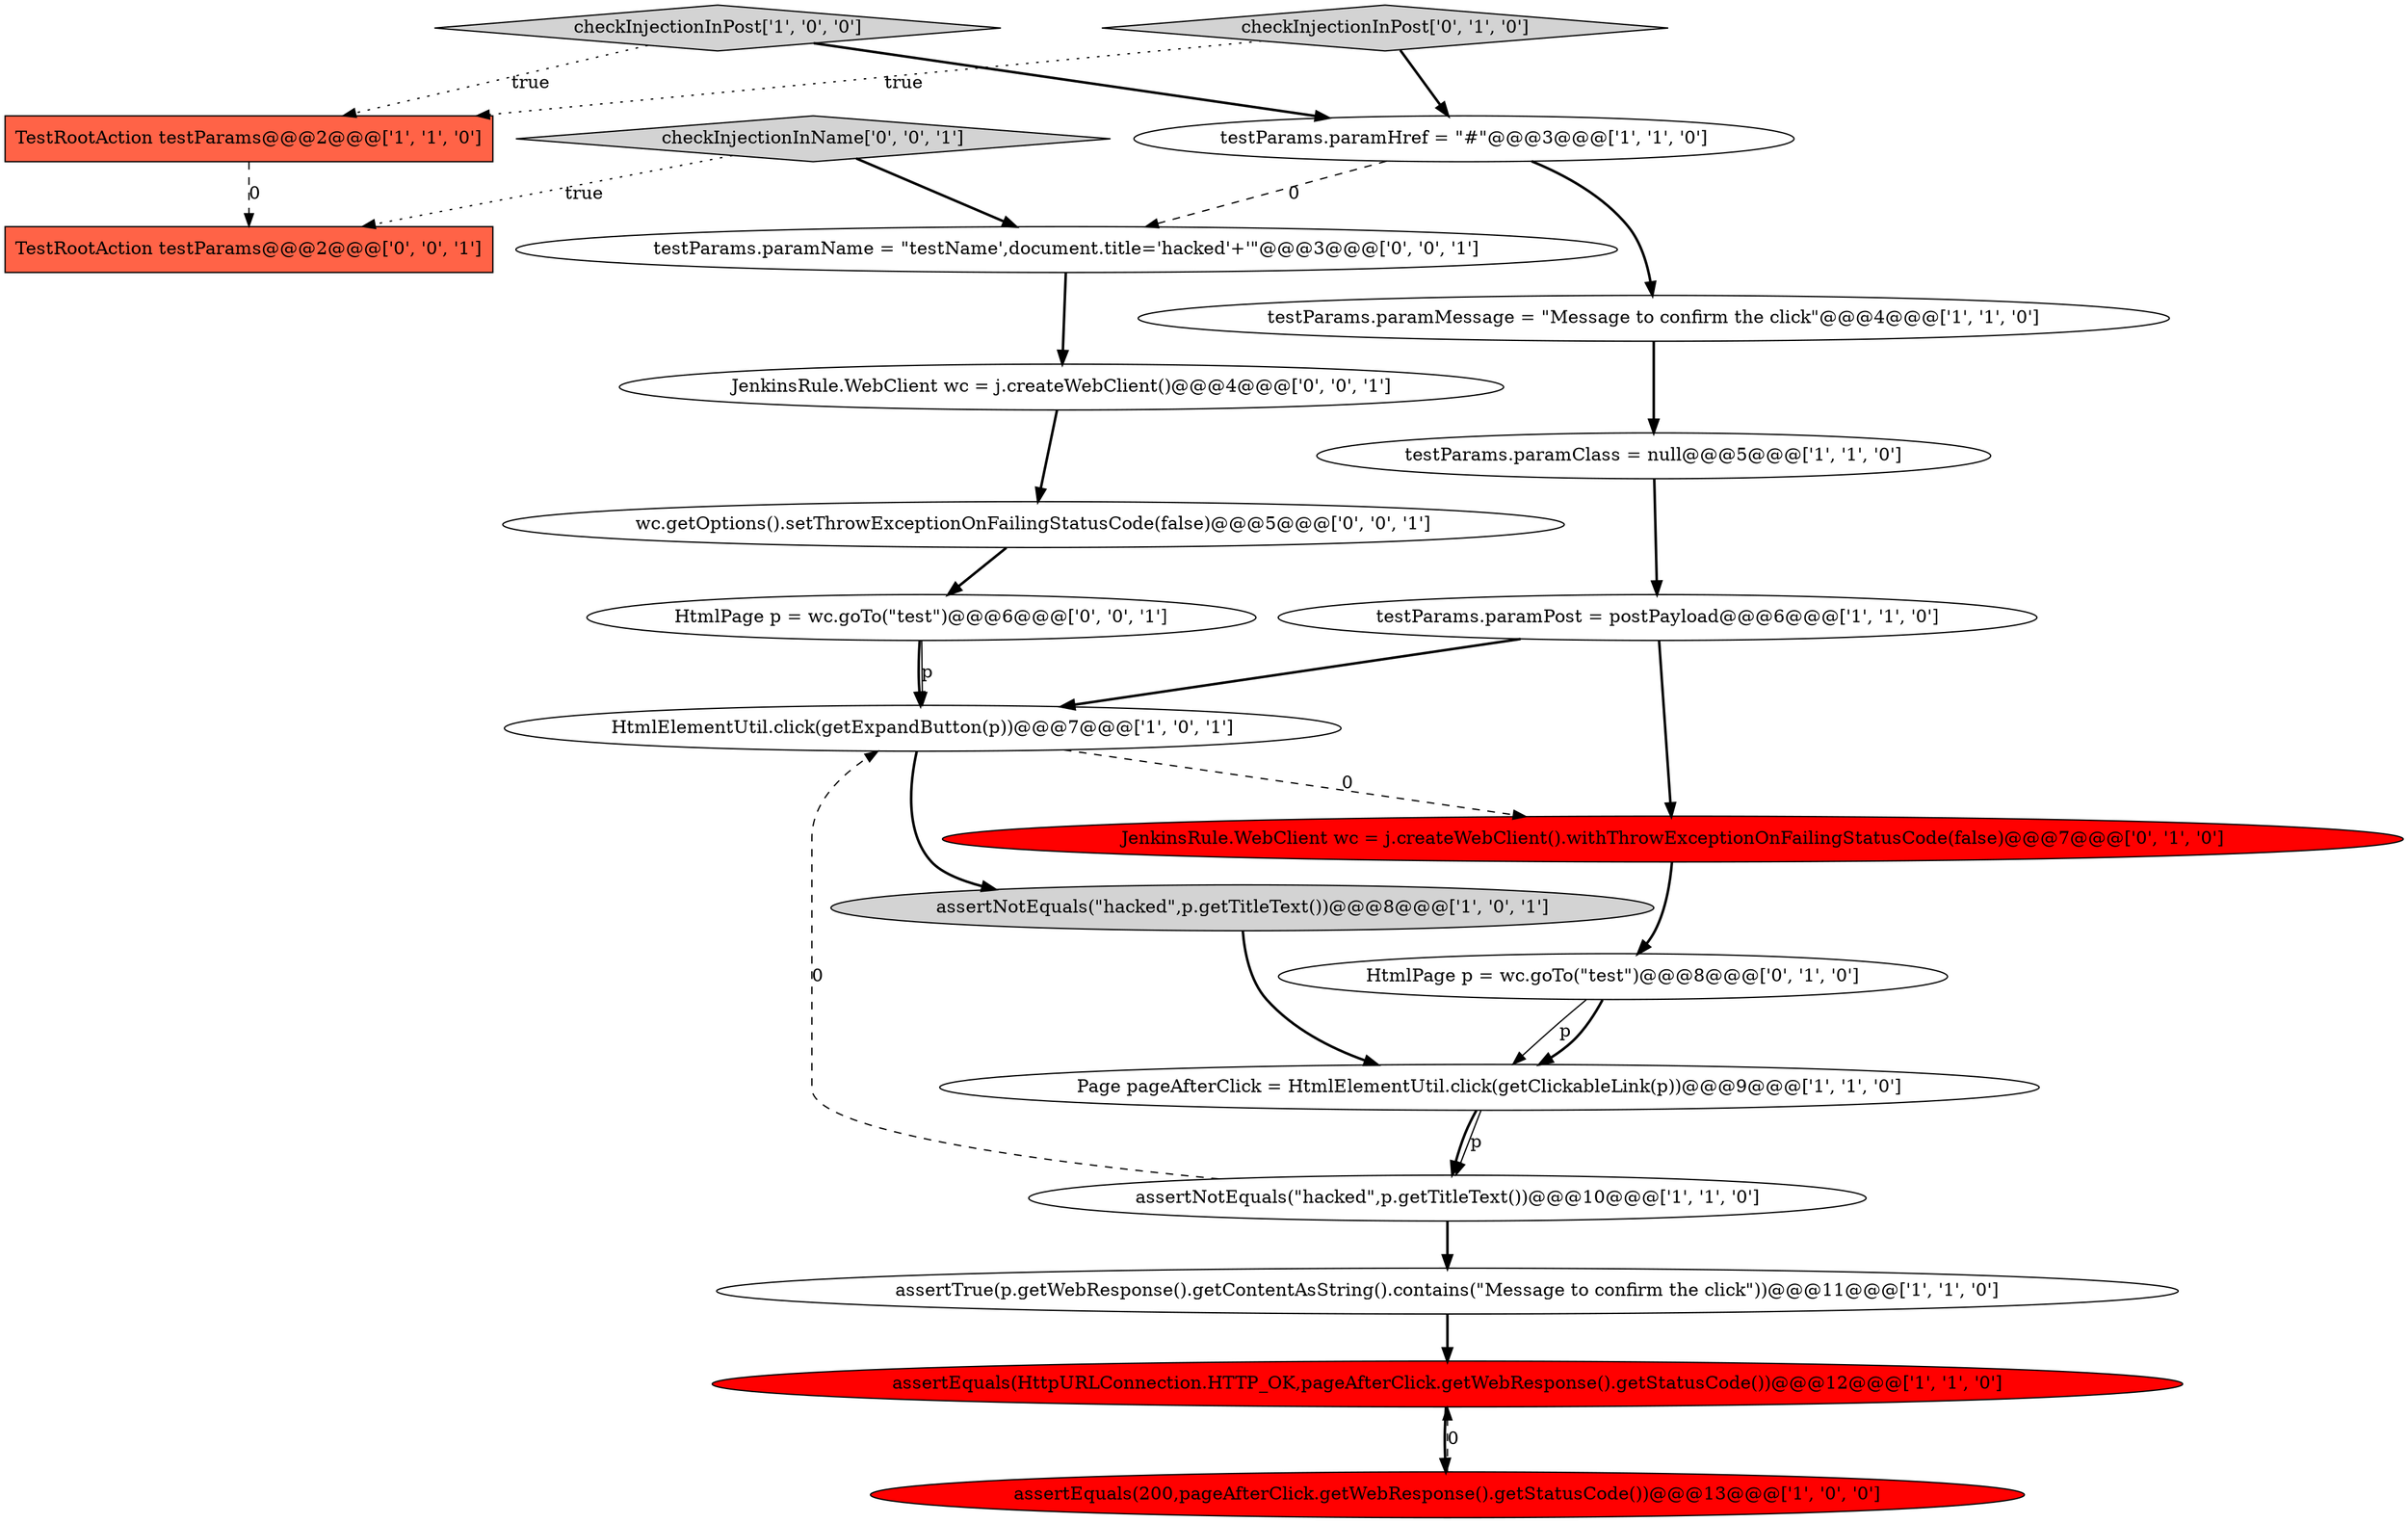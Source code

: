 digraph {
20 [style = filled, label = "wc.getOptions().setThrowExceptionOnFailingStatusCode(false)@@@5@@@['0', '0', '1']", fillcolor = white, shape = ellipse image = "AAA0AAABBB3BBB"];
11 [style = filled, label = "testParams.paramClass = null@@@5@@@['1', '1', '0']", fillcolor = white, shape = ellipse image = "AAA0AAABBB1BBB"];
5 [style = filled, label = "testParams.paramMessage = \"Message to confirm the click\"@@@4@@@['1', '1', '0']", fillcolor = white, shape = ellipse image = "AAA0AAABBB1BBB"];
9 [style = filled, label = "assertNotEquals(\"hacked\",p.getTitleText())@@@8@@@['1', '0', '1']", fillcolor = lightgray, shape = ellipse image = "AAA0AAABBB1BBB"];
3 [style = filled, label = "HtmlElementUtil.click(getExpandButton(p))@@@7@@@['1', '0', '1']", fillcolor = white, shape = ellipse image = "AAA0AAABBB1BBB"];
8 [style = filled, label = "assertEquals(200,pageAfterClick.getWebResponse().getStatusCode())@@@13@@@['1', '0', '0']", fillcolor = red, shape = ellipse image = "AAA1AAABBB1BBB"];
15 [style = filled, label = "HtmlPage p = wc.goTo(\"test\")@@@8@@@['0', '1', '0']", fillcolor = white, shape = ellipse image = "AAA0AAABBB2BBB"];
0 [style = filled, label = "assertEquals(HttpURLConnection.HTTP_OK,pageAfterClick.getWebResponse().getStatusCode())@@@12@@@['1', '1', '0']", fillcolor = red, shape = ellipse image = "AAA1AAABBB1BBB"];
19 [style = filled, label = "TestRootAction testParams@@@2@@@['0', '0', '1']", fillcolor = tomato, shape = box image = "AAA0AAABBB3BBB"];
7 [style = filled, label = "checkInjectionInPost['1', '0', '0']", fillcolor = lightgray, shape = diamond image = "AAA0AAABBB1BBB"];
13 [style = filled, label = "checkInjectionInPost['0', '1', '0']", fillcolor = lightgray, shape = diamond image = "AAA0AAABBB2BBB"];
12 [style = filled, label = "TestRootAction testParams@@@2@@@['1', '1', '0']", fillcolor = tomato, shape = box image = "AAA0AAABBB1BBB"];
16 [style = filled, label = "testParams.paramName = \"testName',document.title='hacked'+'\"@@@3@@@['0', '0', '1']", fillcolor = white, shape = ellipse image = "AAA0AAABBB3BBB"];
17 [style = filled, label = "checkInjectionInName['0', '0', '1']", fillcolor = lightgray, shape = diamond image = "AAA0AAABBB3BBB"];
21 [style = filled, label = "HtmlPage p = wc.goTo(\"test\")@@@6@@@['0', '0', '1']", fillcolor = white, shape = ellipse image = "AAA0AAABBB3BBB"];
14 [style = filled, label = "JenkinsRule.WebClient wc = j.createWebClient().withThrowExceptionOnFailingStatusCode(false)@@@7@@@['0', '1', '0']", fillcolor = red, shape = ellipse image = "AAA1AAABBB2BBB"];
1 [style = filled, label = "Page pageAfterClick = HtmlElementUtil.click(getClickableLink(p))@@@9@@@['1', '1', '0']", fillcolor = white, shape = ellipse image = "AAA0AAABBB1BBB"];
4 [style = filled, label = "testParams.paramPost = postPayload@@@6@@@['1', '1', '0']", fillcolor = white, shape = ellipse image = "AAA0AAABBB1BBB"];
2 [style = filled, label = "testParams.paramHref = \"#\"@@@3@@@['1', '1', '0']", fillcolor = white, shape = ellipse image = "AAA0AAABBB1BBB"];
10 [style = filled, label = "assertNotEquals(\"hacked\",p.getTitleText())@@@10@@@['1', '1', '0']", fillcolor = white, shape = ellipse image = "AAA0AAABBB1BBB"];
18 [style = filled, label = "JenkinsRule.WebClient wc = j.createWebClient()@@@4@@@['0', '0', '1']", fillcolor = white, shape = ellipse image = "AAA0AAABBB3BBB"];
6 [style = filled, label = "assertTrue(p.getWebResponse().getContentAsString().contains(\"Message to confirm the click\"))@@@11@@@['1', '1', '0']", fillcolor = white, shape = ellipse image = "AAA0AAABBB1BBB"];
4->3 [style = bold, label=""];
15->1 [style = solid, label="p"];
4->14 [style = bold, label=""];
2->5 [style = bold, label=""];
16->18 [style = bold, label=""];
13->12 [style = dotted, label="true"];
10->3 [style = dashed, label="0"];
11->4 [style = bold, label=""];
6->0 [style = bold, label=""];
21->3 [style = solid, label="p"];
8->0 [style = dashed, label="0"];
10->6 [style = bold, label=""];
7->12 [style = dotted, label="true"];
20->21 [style = bold, label=""];
3->9 [style = bold, label=""];
18->20 [style = bold, label=""];
12->19 [style = dashed, label="0"];
7->2 [style = bold, label=""];
2->16 [style = dashed, label="0"];
0->8 [style = bold, label=""];
17->19 [style = dotted, label="true"];
14->15 [style = bold, label=""];
5->11 [style = bold, label=""];
3->14 [style = dashed, label="0"];
9->1 [style = bold, label=""];
1->10 [style = solid, label="p"];
1->10 [style = bold, label=""];
17->16 [style = bold, label=""];
21->3 [style = bold, label=""];
13->2 [style = bold, label=""];
15->1 [style = bold, label=""];
}
